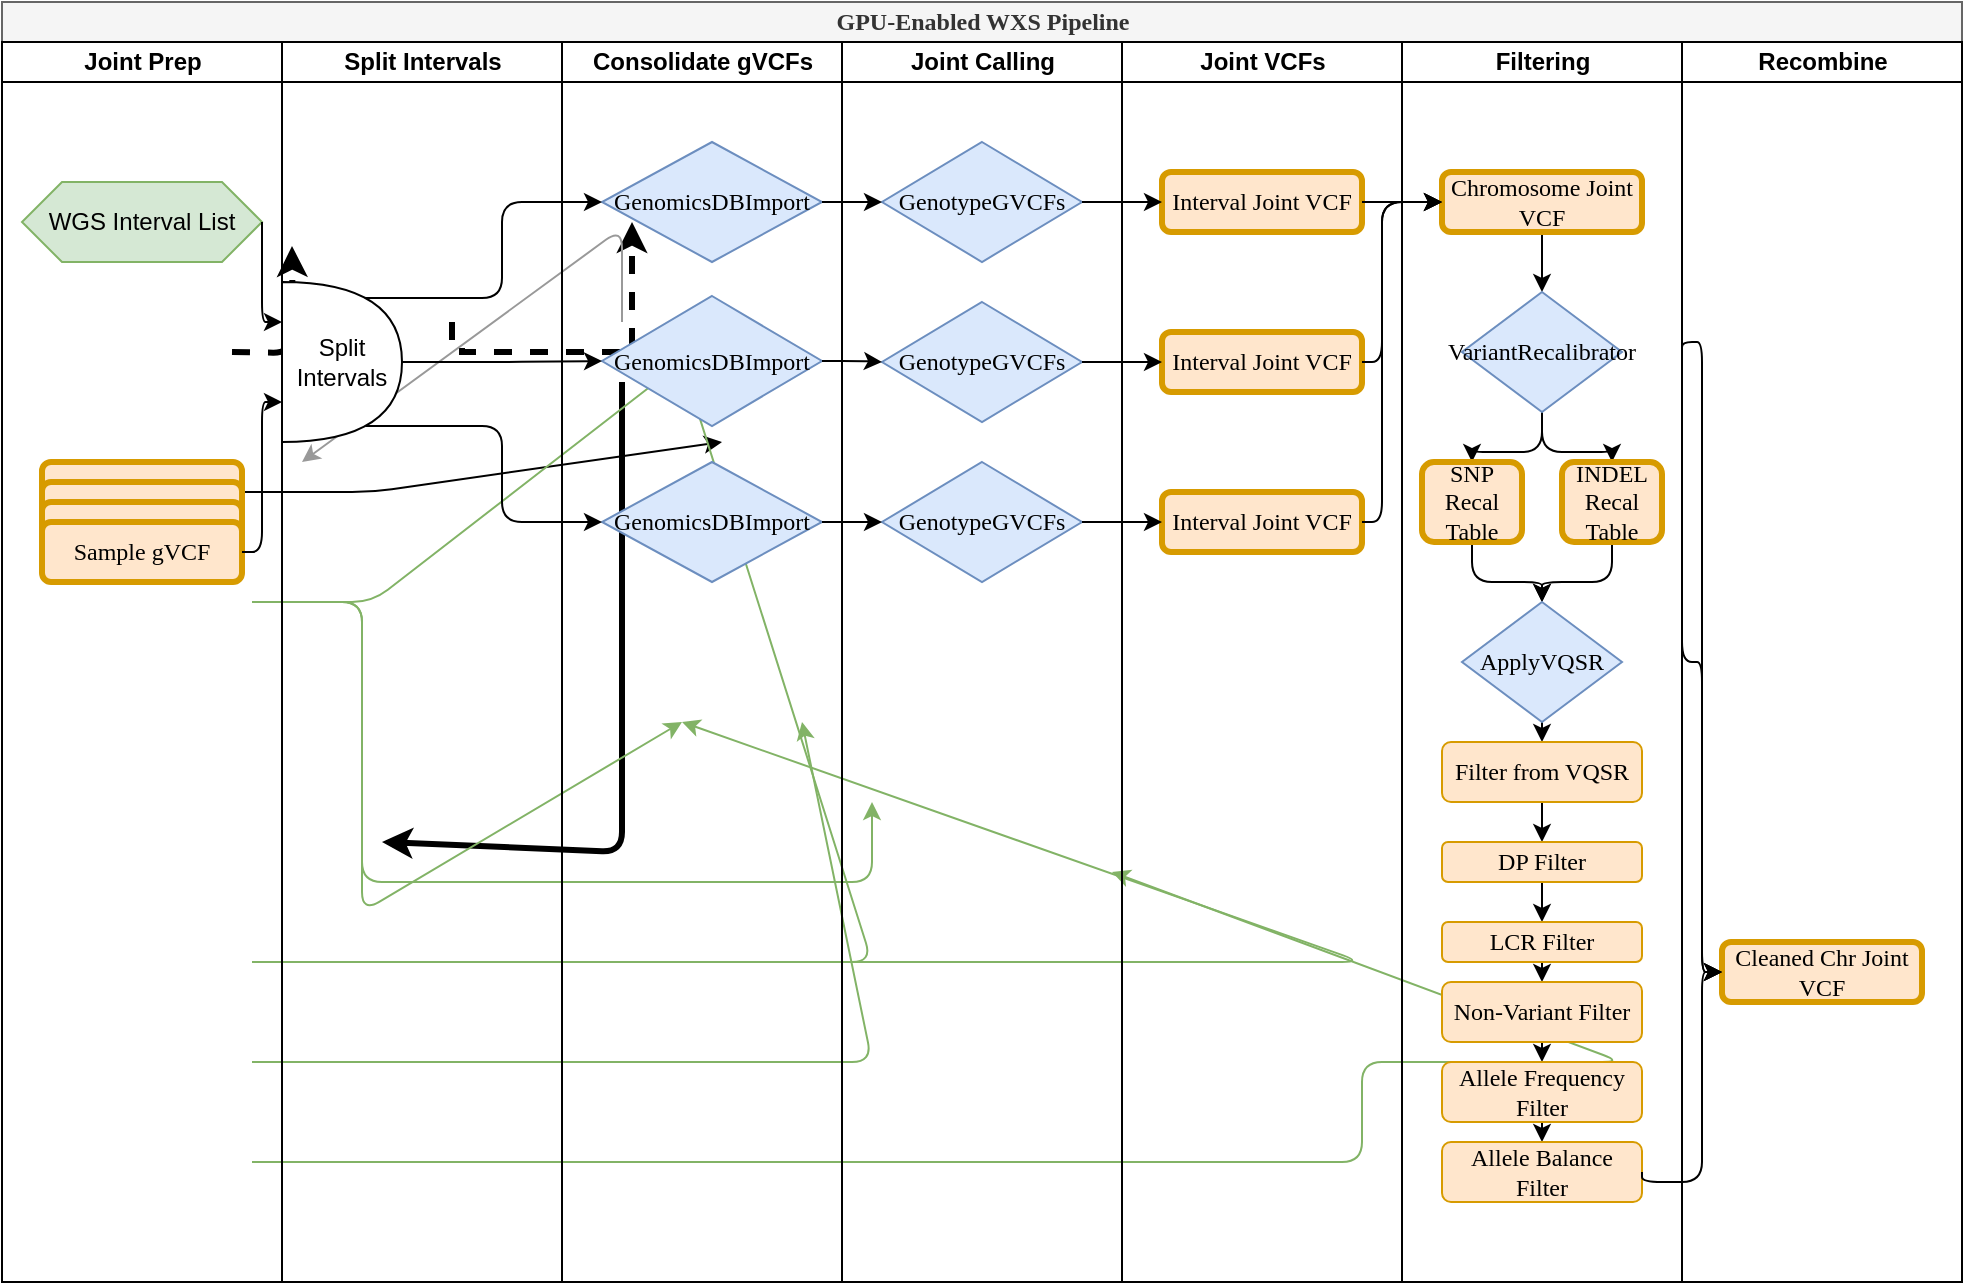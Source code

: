 <mxfile version="21.1.5" type="device">
  <diagram name="Page-1" id="74e2e168-ea6b-b213-b513-2b3c1d86103e">
    <mxGraphModel dx="2134" dy="432" grid="1" gridSize="10" guides="1" tooltips="1" connect="1" arrows="1" fold="1" page="1" pageScale="1" pageWidth="1100" pageHeight="850" background="none" math="0" shadow="0">
      <root>
        <mxCell id="0" />
        <mxCell id="1" parent="0" />
        <mxCell id="77e6c97f196da883-1" value="GPU-Enabled WXS Pipeline" style="swimlane;html=1;childLayout=stackLayout;startSize=20;rounded=0;shadow=0;labelBackgroundColor=none;strokeWidth=1;fontFamily=Verdana;fontSize=12;align=center;fillColor=#f5f5f5;fontColor=#333333;strokeColor=#666666;" parent="1" vertex="1">
          <mxGeometry x="-730" y="10" width="980" height="640" as="geometry" />
        </mxCell>
        <mxCell id="Nnj7Wq_yGs6EVmE-nwQ6-24" value="" style="edgeStyle=orthogonalEdgeStyle;rounded=0;orthogonalLoop=1;jettySize=auto;html=1;fillColor=#f5f5f5;strokeColor=#999999;" parent="77e6c97f196da883-1" target="Nnj7Wq_yGs6EVmE-nwQ6-23" edge="1">
          <mxGeometry relative="1" as="geometry">
            <mxPoint x="490" y="250" as="sourcePoint" />
          </mxGeometry>
        </mxCell>
        <mxCell id="Nnj7Wq_yGs6EVmE-nwQ6-13" value="" style="edgeStyle=orthogonalEdgeStyle;rounded=0;orthogonalLoop=1;jettySize=auto;html=1;strokeWidth=3;dashed=1;" parent="77e6c97f196da883-1" target="Nnj7Wq_yGs6EVmE-nwQ6-12" edge="1">
          <mxGeometry relative="1" as="geometry">
            <mxPoint x="225" y="217.5" as="sourcePoint" />
          </mxGeometry>
        </mxCell>
        <mxCell id="Nnj7Wq_yGs6EVmE-nwQ6-19" value="" style="edgeStyle=orthogonalEdgeStyle;rounded=0;orthogonalLoop=1;jettySize=auto;html=1;fillColor=#f5f5f5;strokeColor=#999999;exitX=1;exitY=0.5;exitDx=0;exitDy=0;" parent="77e6c97f196da883-1" target="77e6c97f196da883-12" edge="1">
          <mxGeometry relative="1" as="geometry">
            <mxPoint x="360" y="175" as="sourcePoint" />
          </mxGeometry>
        </mxCell>
        <mxCell id="Nnj7Wq_yGs6EVmE-nwQ6-26" value="" style="edgeStyle=orthogonalEdgeStyle;rounded=0;orthogonalLoop=1;jettySize=auto;html=1;strokeWidth=3;" parent="77e6c97f196da883-1" target="Nnj7Wq_yGs6EVmE-nwQ6-25" edge="1">
          <mxGeometry relative="1" as="geometry">
            <mxPoint x="490" y="360" as="sourcePoint" />
          </mxGeometry>
        </mxCell>
        <mxCell id="Nnj7Wq_yGs6EVmE-nwQ6-32" value="" style="edgeStyle=orthogonalEdgeStyle;rounded=0;orthogonalLoop=1;jettySize=auto;html=1;strokeColor=#999999;" parent="77e6c97f196da883-1" target="Nnj7Wq_yGs6EVmE-nwQ6-31" edge="1">
          <mxGeometry relative="1" as="geometry">
            <mxPoint x="475" y="112.5" as="sourcePoint" />
          </mxGeometry>
        </mxCell>
        <mxCell id="Nnj7Wq_yGs6EVmE-nwQ6-37" value="" style="edgeStyle=orthogonalEdgeStyle;rounded=1;orthogonalLoop=1;jettySize=auto;html=1;strokeWidth=3;" parent="77e6c97f196da883-1" target="77e6c97f196da883-15" edge="1">
          <mxGeometry relative="1" as="geometry">
            <mxPoint x="730" y="425" as="sourcePoint" />
          </mxGeometry>
        </mxCell>
        <mxCell id="Nnj7Wq_yGs6EVmE-nwQ6-18" value="" style="edgeStyle=orthogonalEdgeStyle;rounded=1;orthogonalLoop=1;jettySize=auto;html=1;entryX=0;entryY=0.5;entryDx=0;entryDy=0;strokeWidth=3;" parent="77e6c97f196da883-1" target="Nnj7Wq_yGs6EVmE-nwQ6-17" edge="1">
          <mxGeometry relative="1" as="geometry">
            <Array as="points">
              <mxPoint x="310" y="360" />
            </Array>
            <mxPoint x="310" y="190" as="sourcePoint" />
          </mxGeometry>
        </mxCell>
        <mxCell id="Nnj7Wq_yGs6EVmE-nwQ6-8" value="" style="endArrow=classic;html=1;rounded=1;exitX=1;exitY=0.5;exitDx=0;exitDy=0;entryX=0.5;entryY=1;entryDx=0;entryDy=0;" parent="77e6c97f196da883-1" target="Nnj7Wq_yGs6EVmE-nwQ6-5" edge="1">
          <mxGeometry width="50" height="50" relative="1" as="geometry">
            <mxPoint x="115" y="245" as="sourcePoint" />
            <mxPoint x="360" y="220" as="targetPoint" />
            <Array as="points">
              <mxPoint x="185" y="245" />
            </Array>
          </mxGeometry>
        </mxCell>
        <mxCell id="Nnj7Wq_yGs6EVmE-nwQ6-35" value="" style="endArrow=classic;html=1;rounded=1;exitX=0.5;exitY=1;exitDx=0;exitDy=0;entryX=0;entryY=0.5;entryDx=0;entryDy=0;strokeWidth=3;" parent="77e6c97f196da883-1" target="Nnj7Wq_yGs6EVmE-nwQ6-33" edge="1">
          <mxGeometry width="50" height="50" relative="1" as="geometry">
            <mxPoint x="310" y="190" as="sourcePoint" />
            <mxPoint x="190" y="420" as="targetPoint" />
            <Array as="points">
              <mxPoint x="310" y="425" />
            </Array>
          </mxGeometry>
        </mxCell>
        <mxCell id="Nnj7Wq_yGs6EVmE-nwQ6-34" value="" style="edgeStyle=orthogonalEdgeStyle;rounded=1;orthogonalLoop=1;jettySize=auto;html=1;strokeWidth=3;" parent="77e6c97f196da883-1" target="Nnj7Wq_yGs6EVmE-nwQ6-33" edge="1">
          <mxGeometry relative="1" as="geometry">
            <Array as="points">
              <mxPoint x="560" y="425" />
            </Array>
            <mxPoint x="560" y="375" as="sourcePoint" />
          </mxGeometry>
        </mxCell>
        <mxCell id="Nnj7Wq_yGs6EVmE-nwQ6-51" value="" style="edgeStyle=orthogonalEdgeStyle;rounded=1;orthogonalLoop=1;jettySize=auto;html=1;strokeWidth=3;dashed=1;" parent="77e6c97f196da883-1" target="Nnj7Wq_yGs6EVmE-nwQ6-5" edge="1">
          <mxGeometry relative="1" as="geometry">
            <mxPoint x="115" y="175" as="sourcePoint" />
          </mxGeometry>
        </mxCell>
        <mxCell id="Nnj7Wq_yGs6EVmE-nwQ6-57" value="" style="endArrow=classic;html=1;rounded=1;exitX=1;exitY=0.5;exitDx=0;exitDy=0;entryX=0.5;entryY=1;entryDx=0;entryDy=0;fillColor=#d5e8d4;strokeColor=#82b366;" parent="77e6c97f196da883-1" target="Nnj7Wq_yGs6EVmE-nwQ6-17" edge="1">
          <mxGeometry width="50" height="50" relative="1" as="geometry">
            <mxPoint x="125" y="480" as="sourcePoint" />
            <mxPoint x="340" y="180" as="targetPoint" />
            <Array as="points">
              <mxPoint x="435" y="480" />
            </Array>
          </mxGeometry>
        </mxCell>
        <mxCell id="Nnj7Wq_yGs6EVmE-nwQ6-58" value="" style="endArrow=classic;html=1;rounded=1;exitX=1;exitY=0.5;exitDx=0;exitDy=0;entryX=0.5;entryY=1;entryDx=0;entryDy=0;fillColor=#d5e8d4;strokeColor=#82b366;" parent="77e6c97f196da883-1" target="Nnj7Wq_yGs6EVmE-nwQ6-5" edge="1">
          <mxGeometry width="50" height="50" relative="1" as="geometry">
            <mxPoint x="125" y="300" as="sourcePoint" />
            <mxPoint x="340" y="180" as="targetPoint" />
            <Array as="points">
              <mxPoint x="185" y="300" />
            </Array>
          </mxGeometry>
        </mxCell>
        <mxCell id="Nnj7Wq_yGs6EVmE-nwQ6-59" value="" style="endArrow=classic;html=1;rounded=1;exitX=1;exitY=0.5;exitDx=0;exitDy=0;entryX=0.5;entryY=1;entryDx=0;entryDy=0;fillColor=#d5e8d4;strokeColor=#82b366;" parent="77e6c97f196da883-1" target="Nnj7Wq_yGs6EVmE-nwQ6-17" edge="1">
          <mxGeometry width="50" height="50" relative="1" as="geometry">
            <mxPoint x="125" y="300" as="sourcePoint" />
            <mxPoint x="435" y="400" as="targetPoint" />
            <Array as="points">
              <mxPoint x="180" y="300" />
              <mxPoint x="180" y="440" />
              <mxPoint x="435" y="440" />
            </Array>
          </mxGeometry>
        </mxCell>
        <mxCell id="Nnj7Wq_yGs6EVmE-nwQ6-60" value="" style="endArrow=classic;html=1;rounded=1;exitX=1;exitY=0.5;exitDx=0;exitDy=0;entryX=0.5;entryY=1;entryDx=0;entryDy=0;fillColor=#d5e8d4;strokeColor=#82b366;" parent="77e6c97f196da883-1" target="Nnj7Wq_yGs6EVmE-nwQ6-33" edge="1">
          <mxGeometry width="50" height="50" relative="1" as="geometry">
            <mxPoint x="125" y="300" as="sourcePoint" />
            <mxPoint x="340" y="360" as="targetPoint" />
            <Array as="points">
              <mxPoint x="180" y="300" />
              <mxPoint x="180" y="455" />
            </Array>
          </mxGeometry>
        </mxCell>
        <mxCell id="Nnj7Wq_yGs6EVmE-nwQ6-61" value="" style="endArrow=classic;html=1;rounded=1;exitX=1;exitY=0.5;exitDx=0;exitDy=0;entryX=0.5;entryY=1;entryDx=0;entryDy=0;fillColor=#d5e8d4;strokeColor=#82b366;" parent="77e6c97f196da883-1" target="Nnj7Wq_yGs6EVmE-nwQ6-33" edge="1">
          <mxGeometry width="50" height="50" relative="1" as="geometry">
            <mxPoint x="125" y="480" as="sourcePoint" />
            <mxPoint x="340" y="360" as="targetPoint" />
            <Array as="points">
              <mxPoint x="680" y="480" />
            </Array>
          </mxGeometry>
        </mxCell>
        <mxCell id="Nnj7Wq_yGs6EVmE-nwQ6-63" value="" style="endArrow=classic;html=1;rounded=1;strokeColor=#82b366;strokeWidth=1;fillColor=#d5e8d4;exitX=1;exitY=0.5;exitDx=0;exitDy=0;entryX=0.5;entryY=1;entryDx=0;entryDy=0;" parent="77e6c97f196da883-1" target="Nnj7Wq_yGs6EVmE-nwQ6-17" edge="1">
          <mxGeometry width="50" height="50" relative="1" as="geometry">
            <mxPoint x="125" y="530" as="sourcePoint" />
            <mxPoint x="400" y="360" as="targetPoint" />
            <Array as="points">
              <mxPoint x="435" y="530" />
            </Array>
          </mxGeometry>
        </mxCell>
        <mxCell id="Nnj7Wq_yGs6EVmE-nwQ6-67" value="" style="endArrow=classic;html=1;rounded=1;strokeColor=#82b366;strokeWidth=1;fillColor=#d5e8d4;exitX=1;exitY=0.5;exitDx=0;exitDy=0;entryX=0.5;entryY=1;entryDx=0;entryDy=0;" parent="77e6c97f196da883-1" target="Nnj7Wq_yGs6EVmE-nwQ6-64" edge="1">
          <mxGeometry width="50" height="50" relative="1" as="geometry">
            <mxPoint x="125" y="580" as="sourcePoint" />
            <mxPoint x="555" y="435" as="targetPoint" />
            <Array as="points">
              <mxPoint x="680" y="580" />
              <mxPoint x="680" y="530" />
              <mxPoint x="810" y="530" />
            </Array>
          </mxGeometry>
        </mxCell>
        <mxCell id="TSq1mU4a56lTS22iXald-2" value="" style="edgeStyle=orthogonalEdgeStyle;rounded=1;orthogonalLoop=1;jettySize=auto;html=1;strokeWidth=3;exitX=1;exitY=0.5;exitDx=0;exitDy=0;entryX=0;entryY=0.5;entryDx=0;entryDy=0;dashed=1;" parent="77e6c97f196da883-1" target="TSq1mU4a56lTS22iXald-4" edge="1">
          <mxGeometry relative="1" as="geometry">
            <mxPoint x="115" y="175" as="sourcePoint" />
            <mxPoint x="145" y="122" as="targetPoint" />
          </mxGeometry>
        </mxCell>
        <mxCell id="TSq1mU4a56lTS22iXald-5" value="" style="edgeStyle=orthogonalEdgeStyle;rounded=0;orthogonalLoop=1;jettySize=auto;html=1;strokeWidth=3;exitX=1;exitY=0.5;exitDx=0;exitDy=0;entryX=0;entryY=0.5;entryDx=0;entryDy=0;dashed=1;" parent="77e6c97f196da883-1" target="Nnj7Wq_yGs6EVmE-nwQ6-12" edge="1">
          <mxGeometry relative="1" as="geometry">
            <mxPoint x="225" y="160" as="sourcePoint" />
            <mxPoint x="315" y="110" as="targetPoint" />
            <Array as="points">
              <mxPoint x="225" y="170" />
              <mxPoint x="230" y="170" />
              <mxPoint x="230" y="175" />
            </Array>
          </mxGeometry>
        </mxCell>
        <mxCell id="Nnj7Wq_yGs6EVmE-nwQ6-30" value="" style="endArrow=classic;html=1;rounded=1;entryX=0;entryY=0.5;entryDx=0;entryDy=0;strokeColor=#999999;exitX=0.5;exitY=0;exitDx=0;exitDy=0;" parent="77e6c97f196da883-1" target="Nnj7Wq_yGs6EVmE-nwQ6-28" edge="1">
          <mxGeometry width="50" height="50" relative="1" as="geometry">
            <mxPoint x="310" y="160" as="sourcePoint" />
            <mxPoint x="150" y="230" as="targetPoint" />
            <Array as="points">
              <mxPoint x="310" y="113" />
            </Array>
          </mxGeometry>
        </mxCell>
        <mxCell id="xKvOOhsYieL9IacCuS3Y-6" value="Joint Prep" style="swimlane;html=1;startSize=20;" parent="77e6c97f196da883-1" vertex="1">
          <mxGeometry y="20" width="140" height="620" as="geometry" />
        </mxCell>
        <mxCell id="xKvOOhsYieL9IacCuS3Y-21" value="Sample gVCF" style="rounded=1;whiteSpace=wrap;html=1;shadow=0;labelBackgroundColor=none;strokeWidth=3;fontFamily=Verdana;fontSize=8;align=center;fillColor=#ffe6cc;strokeColor=#d79b00;" parent="xKvOOhsYieL9IacCuS3Y-6" vertex="1">
          <mxGeometry x="20" y="210" width="100" height="30" as="geometry" />
        </mxCell>
        <mxCell id="xKvOOhsYieL9IacCuS3Y-22" value="Sample gVCF" style="rounded=1;whiteSpace=wrap;html=1;shadow=0;labelBackgroundColor=none;strokeWidth=3;fontFamily=Verdana;fontSize=8;align=center;fillColor=#ffe6cc;strokeColor=#d79b00;" parent="xKvOOhsYieL9IacCuS3Y-6" vertex="1">
          <mxGeometry x="20" y="220" width="100" height="30" as="geometry" />
        </mxCell>
        <mxCell id="xKvOOhsYieL9IacCuS3Y-23" value="Sample gVCF" style="rounded=1;whiteSpace=wrap;html=1;shadow=0;labelBackgroundColor=none;strokeWidth=3;fontFamily=Verdana;fontSize=8;align=center;fillColor=#ffe6cc;strokeColor=#d79b00;" parent="xKvOOhsYieL9IacCuS3Y-6" vertex="1">
          <mxGeometry x="20" y="230" width="100" height="30" as="geometry" />
        </mxCell>
        <mxCell id="xKvOOhsYieL9IacCuS3Y-24" value="Sample gVCF" style="rounded=1;whiteSpace=wrap;html=1;shadow=0;labelBackgroundColor=none;strokeWidth=3;fontFamily=Verdana;fontSize=12;align=center;fillColor=#ffe6cc;strokeColor=#d79b00;" parent="xKvOOhsYieL9IacCuS3Y-6" vertex="1">
          <mxGeometry x="20" y="240" width="100" height="30" as="geometry" />
        </mxCell>
        <mxCell id="xKvOOhsYieL9IacCuS3Y-30" value="WGS Interval List" style="shape=hexagon;perimeter=hexagonPerimeter2;whiteSpace=wrap;html=1;fixedSize=1;fillColor=#d5e8d4;strokeColor=#82b366;" parent="xKvOOhsYieL9IacCuS3Y-6" vertex="1">
          <mxGeometry x="10" y="70" width="120" height="40" as="geometry" />
        </mxCell>
        <mxCell id="xKvOOhsYieL9IacCuS3Y-25" value="Split Intervals" style="swimlane;html=1;startSize=20;" parent="77e6c97f196da883-1" vertex="1">
          <mxGeometry x="140" y="20" width="140" height="620" as="geometry" />
        </mxCell>
        <mxCell id="xKvOOhsYieL9IacCuS3Y-116" value="Split Intervals" style="shape=or;whiteSpace=wrap;html=1;strokeWidth=1;" parent="xKvOOhsYieL9IacCuS3Y-25" vertex="1">
          <mxGeometry y="120" width="60" height="80" as="geometry" />
        </mxCell>
        <mxCell id="xKvOOhsYieL9IacCuS3Y-32" value="" style="edgeStyle=orthogonalEdgeStyle;rounded=1;orthogonalLoop=1;jettySize=auto;html=1;entryX=0;entryY=0.25;entryDx=0;entryDy=0;entryPerimeter=0;" parent="77e6c97f196da883-1" source="xKvOOhsYieL9IacCuS3Y-30" target="xKvOOhsYieL9IacCuS3Y-116" edge="1">
          <mxGeometry relative="1" as="geometry">
            <Array as="points">
              <mxPoint x="130" y="160" />
            </Array>
          </mxGeometry>
        </mxCell>
        <mxCell id="xKvOOhsYieL9IacCuS3Y-110" value="Consolidate gVCFs" style="swimlane;html=1;startSize=20;" parent="77e6c97f196da883-1" vertex="1">
          <mxGeometry x="280" y="20" width="140" height="620" as="geometry" />
        </mxCell>
        <mxCell id="xKvOOhsYieL9IacCuS3Y-111" value="GenomicsDBImport" style="rhombus;whiteSpace=wrap;html=1;rounded=0;shadow=0;labelBackgroundColor=none;strokeWidth=1;fontFamily=Verdana;fontSize=12;align=center;fillColor=#dae8fc;strokeColor=#6c8ebf;" parent="xKvOOhsYieL9IacCuS3Y-110" vertex="1">
          <mxGeometry x="20" y="50" width="110" height="60" as="geometry" />
        </mxCell>
        <mxCell id="xKvOOhsYieL9IacCuS3Y-113" value="GenomicsDBImport" style="rhombus;whiteSpace=wrap;html=1;rounded=0;shadow=0;labelBackgroundColor=none;strokeWidth=1;fontFamily=Verdana;fontSize=12;align=center;fillColor=#dae8fc;strokeColor=#6c8ebf;" parent="xKvOOhsYieL9IacCuS3Y-110" vertex="1">
          <mxGeometry x="20" y="127" width="110" height="65" as="geometry" />
        </mxCell>
        <mxCell id="xKvOOhsYieL9IacCuS3Y-115" value="GenomicsDBImport" style="rhombus;whiteSpace=wrap;html=1;rounded=0;shadow=0;labelBackgroundColor=none;strokeWidth=1;fontFamily=Verdana;fontSize=12;align=center;fillColor=#dae8fc;strokeColor=#6c8ebf;" parent="xKvOOhsYieL9IacCuS3Y-110" vertex="1">
          <mxGeometry x="20" y="210" width="110" height="60" as="geometry" />
        </mxCell>
        <mxCell id="xKvOOhsYieL9IacCuS3Y-112" value="Joint Calling" style="swimlane;html=1;startSize=20;" parent="77e6c97f196da883-1" vertex="1">
          <mxGeometry x="420" y="20" width="140" height="620" as="geometry" />
        </mxCell>
        <mxCell id="xKvOOhsYieL9IacCuS3Y-123" value="GenotypeGVCFs" style="rhombus;whiteSpace=wrap;html=1;rounded=0;shadow=0;labelBackgroundColor=none;strokeWidth=1;fontFamily=Verdana;fontSize=12;align=center;fillColor=#dae8fc;strokeColor=#6c8ebf;" parent="xKvOOhsYieL9IacCuS3Y-112" vertex="1">
          <mxGeometry x="20" y="50" width="100" height="60" as="geometry" />
        </mxCell>
        <mxCell id="xKvOOhsYieL9IacCuS3Y-124" value="GenotypeGVCFs" style="rhombus;whiteSpace=wrap;html=1;rounded=0;shadow=0;labelBackgroundColor=none;strokeWidth=1;fontFamily=Verdana;fontSize=12;align=center;fillColor=#dae8fc;strokeColor=#6c8ebf;" parent="xKvOOhsYieL9IacCuS3Y-112" vertex="1">
          <mxGeometry x="20" y="130" width="100" height="60" as="geometry" />
        </mxCell>
        <mxCell id="xKvOOhsYieL9IacCuS3Y-125" value="GenotypeGVCFs" style="rhombus;whiteSpace=wrap;html=1;rounded=0;shadow=0;labelBackgroundColor=none;strokeWidth=1;fontFamily=Verdana;fontSize=12;align=center;fillColor=#dae8fc;strokeColor=#6c8ebf;" parent="xKvOOhsYieL9IacCuS3Y-112" vertex="1">
          <mxGeometry x="20" y="210" width="100" height="60" as="geometry" />
        </mxCell>
        <mxCell id="xKvOOhsYieL9IacCuS3Y-114" value="Joint VCFs" style="swimlane;html=1;startSize=20;" parent="77e6c97f196da883-1" vertex="1">
          <mxGeometry x="560" y="20" width="140" height="620" as="geometry" />
        </mxCell>
        <mxCell id="xKvOOhsYieL9IacCuS3Y-130" value="Interval Joint VCF" style="rounded=1;whiteSpace=wrap;html=1;shadow=0;labelBackgroundColor=none;strokeWidth=3;fontFamily=Verdana;fontSize=12;align=center;fillColor=#ffe6cc;strokeColor=#d79b00;" parent="xKvOOhsYieL9IacCuS3Y-114" vertex="1">
          <mxGeometry x="20" y="65" width="100" height="30" as="geometry" />
        </mxCell>
        <mxCell id="xKvOOhsYieL9IacCuS3Y-132" value="Interval Joint VCF" style="rounded=1;whiteSpace=wrap;html=1;shadow=0;labelBackgroundColor=none;strokeWidth=3;fontFamily=Verdana;fontSize=12;align=center;fillColor=#ffe6cc;strokeColor=#d79b00;" parent="xKvOOhsYieL9IacCuS3Y-114" vertex="1">
          <mxGeometry x="20" y="225" width="100" height="30" as="geometry" />
        </mxCell>
        <mxCell id="xKvOOhsYieL9IacCuS3Y-131" value="Interval Joint VCF" style="rounded=1;whiteSpace=wrap;html=1;shadow=0;labelBackgroundColor=none;strokeWidth=3;fontFamily=Verdana;fontSize=12;align=center;fillColor=#ffe6cc;strokeColor=#d79b00;" parent="xKvOOhsYieL9IacCuS3Y-114" vertex="1">
          <mxGeometry x="20" y="145" width="100" height="30" as="geometry" />
        </mxCell>
        <mxCell id="xKvOOhsYieL9IacCuS3Y-117" value="" style="edgeStyle=orthogonalEdgeStyle;rounded=1;orthogonalLoop=1;jettySize=auto;html=1;entryX=0;entryY=0.75;entryDx=0;entryDy=0;entryPerimeter=0;exitX=1;exitY=0.5;exitDx=0;exitDy=0;" parent="77e6c97f196da883-1" source="xKvOOhsYieL9IacCuS3Y-24" target="xKvOOhsYieL9IacCuS3Y-116" edge="1">
          <mxGeometry relative="1" as="geometry">
            <mxPoint x="1040" y="260" as="sourcePoint" />
            <mxPoint x="1050" y="310" as="targetPoint" />
            <Array as="points">
              <mxPoint x="130" y="275" />
              <mxPoint x="130" y="200" />
            </Array>
          </mxGeometry>
        </mxCell>
        <mxCell id="xKvOOhsYieL9IacCuS3Y-126" value="" style="edgeStyle=orthogonalEdgeStyle;rounded=1;orthogonalLoop=1;jettySize=auto;html=1;" parent="77e6c97f196da883-1" source="xKvOOhsYieL9IacCuS3Y-111" target="xKvOOhsYieL9IacCuS3Y-123" edge="1">
          <mxGeometry relative="1" as="geometry" />
        </mxCell>
        <mxCell id="xKvOOhsYieL9IacCuS3Y-127" value="" style="edgeStyle=orthogonalEdgeStyle;rounded=1;orthogonalLoop=1;jettySize=auto;html=1;" parent="77e6c97f196da883-1" source="xKvOOhsYieL9IacCuS3Y-113" target="xKvOOhsYieL9IacCuS3Y-124" edge="1">
          <mxGeometry relative="1" as="geometry" />
        </mxCell>
        <mxCell id="xKvOOhsYieL9IacCuS3Y-128" value="" style="edgeStyle=orthogonalEdgeStyle;rounded=1;orthogonalLoop=1;jettySize=auto;html=1;" parent="77e6c97f196da883-1" source="xKvOOhsYieL9IacCuS3Y-115" target="xKvOOhsYieL9IacCuS3Y-125" edge="1">
          <mxGeometry relative="1" as="geometry" />
        </mxCell>
        <mxCell id="xKvOOhsYieL9IacCuS3Y-133" value="" style="edgeStyle=orthogonalEdgeStyle;rounded=1;orthogonalLoop=1;jettySize=auto;html=1;" parent="77e6c97f196da883-1" source="xKvOOhsYieL9IacCuS3Y-123" target="xKvOOhsYieL9IacCuS3Y-130" edge="1">
          <mxGeometry relative="1" as="geometry" />
        </mxCell>
        <mxCell id="xKvOOhsYieL9IacCuS3Y-134" value="" style="edgeStyle=orthogonalEdgeStyle;rounded=1;orthogonalLoop=1;jettySize=auto;html=1;" parent="77e6c97f196da883-1" source="xKvOOhsYieL9IacCuS3Y-124" target="xKvOOhsYieL9IacCuS3Y-131" edge="1">
          <mxGeometry relative="1" as="geometry" />
        </mxCell>
        <mxCell id="xKvOOhsYieL9IacCuS3Y-135" value="" style="edgeStyle=orthogonalEdgeStyle;rounded=1;orthogonalLoop=1;jettySize=auto;html=1;" parent="77e6c97f196da883-1" source="xKvOOhsYieL9IacCuS3Y-125" target="xKvOOhsYieL9IacCuS3Y-132" edge="1">
          <mxGeometry relative="1" as="geometry" />
        </mxCell>
        <mxCell id="xKvOOhsYieL9IacCuS3Y-136" value="Filtering" style="swimlane;html=1;startSize=20;" parent="77e6c97f196da883-1" vertex="1">
          <mxGeometry x="700" y="20" width="140" height="620" as="geometry" />
        </mxCell>
        <mxCell id="xKvOOhsYieL9IacCuS3Y-146" value="" style="edgeStyle=orthogonalEdgeStyle;rounded=1;orthogonalLoop=1;jettySize=auto;html=1;" parent="xKvOOhsYieL9IacCuS3Y-136" source="xKvOOhsYieL9IacCuS3Y-137" target="xKvOOhsYieL9IacCuS3Y-145" edge="1">
          <mxGeometry relative="1" as="geometry" />
        </mxCell>
        <mxCell id="xKvOOhsYieL9IacCuS3Y-137" value="Chromosome Joint VCF" style="rounded=1;whiteSpace=wrap;html=1;shadow=0;labelBackgroundColor=none;strokeWidth=3;fontFamily=Verdana;fontSize=12;align=center;fillColor=#ffe6cc;strokeColor=#d79b00;" parent="xKvOOhsYieL9IacCuS3Y-136" vertex="1">
          <mxGeometry x="20" y="65" width="100" height="30" as="geometry" />
        </mxCell>
        <mxCell id="xKvOOhsYieL9IacCuS3Y-149" style="edgeStyle=orthogonalEdgeStyle;rounded=1;orthogonalLoop=1;jettySize=auto;html=1;exitX=0.5;exitY=1;exitDx=0;exitDy=0;entryX=0.5;entryY=0;entryDx=0;entryDy=0;" parent="xKvOOhsYieL9IacCuS3Y-136" source="xKvOOhsYieL9IacCuS3Y-145" target="xKvOOhsYieL9IacCuS3Y-147" edge="1">
          <mxGeometry relative="1" as="geometry" />
        </mxCell>
        <mxCell id="xKvOOhsYieL9IacCuS3Y-150" style="edgeStyle=orthogonalEdgeStyle;rounded=1;orthogonalLoop=1;jettySize=auto;html=1;exitX=0.5;exitY=1;exitDx=0;exitDy=0;entryX=0.5;entryY=0;entryDx=0;entryDy=0;" parent="xKvOOhsYieL9IacCuS3Y-136" source="xKvOOhsYieL9IacCuS3Y-145" target="xKvOOhsYieL9IacCuS3Y-148" edge="1">
          <mxGeometry relative="1" as="geometry" />
        </mxCell>
        <mxCell id="xKvOOhsYieL9IacCuS3Y-145" value="VariantRecalibrator" style="rhombus;whiteSpace=wrap;html=1;rounded=0;shadow=0;labelBackgroundColor=none;strokeWidth=1;fontFamily=Verdana;fontSize=12;align=center;fillColor=#dae8fc;strokeColor=#6c8ebf;" parent="xKvOOhsYieL9IacCuS3Y-136" vertex="1">
          <mxGeometry x="30" y="125" width="80" height="60" as="geometry" />
        </mxCell>
        <mxCell id="xKvOOhsYieL9IacCuS3Y-152" value="" style="edgeStyle=orthogonalEdgeStyle;rounded=1;orthogonalLoop=1;jettySize=auto;html=1;" parent="xKvOOhsYieL9IacCuS3Y-136" source="xKvOOhsYieL9IacCuS3Y-147" target="xKvOOhsYieL9IacCuS3Y-151" edge="1">
          <mxGeometry relative="1" as="geometry" />
        </mxCell>
        <mxCell id="xKvOOhsYieL9IacCuS3Y-147" value="SNP Recal Table" style="rounded=1;whiteSpace=wrap;html=1;shadow=0;labelBackgroundColor=none;strokeWidth=3;fontFamily=Verdana;fontSize=12;align=center;fillColor=#ffe6cc;strokeColor=#d79b00;" parent="xKvOOhsYieL9IacCuS3Y-136" vertex="1">
          <mxGeometry x="10" y="210" width="50" height="40" as="geometry" />
        </mxCell>
        <mxCell id="xKvOOhsYieL9IacCuS3Y-153" value="" style="edgeStyle=orthogonalEdgeStyle;rounded=1;orthogonalLoop=1;jettySize=auto;html=1;" parent="xKvOOhsYieL9IacCuS3Y-136" source="xKvOOhsYieL9IacCuS3Y-148" target="xKvOOhsYieL9IacCuS3Y-151" edge="1">
          <mxGeometry relative="1" as="geometry" />
        </mxCell>
        <mxCell id="xKvOOhsYieL9IacCuS3Y-148" value="INDEL Recal Table" style="rounded=1;whiteSpace=wrap;html=1;shadow=0;labelBackgroundColor=none;strokeWidth=3;fontFamily=Verdana;fontSize=12;align=center;fillColor=#ffe6cc;strokeColor=#d79b00;" parent="xKvOOhsYieL9IacCuS3Y-136" vertex="1">
          <mxGeometry x="80" y="210" width="50" height="40" as="geometry" />
        </mxCell>
        <mxCell id="xKvOOhsYieL9IacCuS3Y-161" style="edgeStyle=orthogonalEdgeStyle;rounded=1;orthogonalLoop=1;jettySize=auto;html=1;exitX=0.5;exitY=1;exitDx=0;exitDy=0;entryX=0.5;entryY=0;entryDx=0;entryDy=0;" parent="xKvOOhsYieL9IacCuS3Y-136" source="xKvOOhsYieL9IacCuS3Y-151" target="xKvOOhsYieL9IacCuS3Y-154" edge="1">
          <mxGeometry relative="1" as="geometry" />
        </mxCell>
        <mxCell id="xKvOOhsYieL9IacCuS3Y-151" value="ApplyVQSR" style="rhombus;whiteSpace=wrap;html=1;rounded=0;shadow=0;labelBackgroundColor=none;strokeWidth=1;fontFamily=Verdana;fontSize=12;align=center;fillColor=#dae8fc;strokeColor=#6c8ebf;" parent="xKvOOhsYieL9IacCuS3Y-136" vertex="1">
          <mxGeometry x="30" y="280" width="80" height="60" as="geometry" />
        </mxCell>
        <mxCell id="xKvOOhsYieL9IacCuS3Y-162" style="edgeStyle=orthogonalEdgeStyle;rounded=1;orthogonalLoop=1;jettySize=auto;html=1;exitX=0.5;exitY=1;exitDx=0;exitDy=0;entryX=0.5;entryY=0;entryDx=0;entryDy=0;" parent="xKvOOhsYieL9IacCuS3Y-136" source="xKvOOhsYieL9IacCuS3Y-154" target="xKvOOhsYieL9IacCuS3Y-155" edge="1">
          <mxGeometry relative="1" as="geometry" />
        </mxCell>
        <mxCell id="xKvOOhsYieL9IacCuS3Y-154" value="Filter from VQSR" style="rounded=1;whiteSpace=wrap;html=1;shadow=0;labelBackgroundColor=none;strokeWidth=1;fontFamily=Verdana;fontSize=12;align=center;fillColor=#ffe6cc;strokeColor=#d79b00;" parent="xKvOOhsYieL9IacCuS3Y-136" vertex="1">
          <mxGeometry x="20" y="350" width="100" height="30" as="geometry" />
        </mxCell>
        <mxCell id="xKvOOhsYieL9IacCuS3Y-163" style="edgeStyle=orthogonalEdgeStyle;rounded=1;orthogonalLoop=1;jettySize=auto;html=1;exitX=0.5;exitY=1;exitDx=0;exitDy=0;entryX=0.5;entryY=0;entryDx=0;entryDy=0;" parent="xKvOOhsYieL9IacCuS3Y-136" source="xKvOOhsYieL9IacCuS3Y-155" target="xKvOOhsYieL9IacCuS3Y-156" edge="1">
          <mxGeometry relative="1" as="geometry" />
        </mxCell>
        <mxCell id="xKvOOhsYieL9IacCuS3Y-155" value="DP Filter" style="rounded=1;whiteSpace=wrap;html=1;shadow=0;labelBackgroundColor=none;strokeWidth=1;fontFamily=Verdana;fontSize=12;align=center;fillColor=#ffe6cc;strokeColor=#d79b00;" parent="xKvOOhsYieL9IacCuS3Y-136" vertex="1">
          <mxGeometry x="20" y="400" width="100" height="20" as="geometry" />
        </mxCell>
        <mxCell id="xKvOOhsYieL9IacCuS3Y-164" style="edgeStyle=orthogonalEdgeStyle;rounded=1;orthogonalLoop=1;jettySize=auto;html=1;exitX=0.5;exitY=1;exitDx=0;exitDy=0;entryX=0.5;entryY=0;entryDx=0;entryDy=0;" parent="xKvOOhsYieL9IacCuS3Y-136" source="xKvOOhsYieL9IacCuS3Y-156" target="xKvOOhsYieL9IacCuS3Y-157" edge="1">
          <mxGeometry relative="1" as="geometry" />
        </mxCell>
        <mxCell id="xKvOOhsYieL9IacCuS3Y-156" value="LCR Filter" style="rounded=1;whiteSpace=wrap;html=1;shadow=0;labelBackgroundColor=none;strokeWidth=1;fontFamily=Verdana;fontSize=12;align=center;fillColor=#ffe6cc;strokeColor=#d79b00;" parent="xKvOOhsYieL9IacCuS3Y-136" vertex="1">
          <mxGeometry x="20" y="440" width="100" height="20" as="geometry" />
        </mxCell>
        <mxCell id="xKvOOhsYieL9IacCuS3Y-165" style="edgeStyle=orthogonalEdgeStyle;rounded=1;orthogonalLoop=1;jettySize=auto;html=1;exitX=0.5;exitY=1;exitDx=0;exitDy=0;entryX=0.5;entryY=0;entryDx=0;entryDy=0;" parent="xKvOOhsYieL9IacCuS3Y-136" source="xKvOOhsYieL9IacCuS3Y-157" target="xKvOOhsYieL9IacCuS3Y-158" edge="1">
          <mxGeometry relative="1" as="geometry" />
        </mxCell>
        <mxCell id="xKvOOhsYieL9IacCuS3Y-157" value="Non-Variant Filter" style="rounded=1;whiteSpace=wrap;html=1;shadow=0;labelBackgroundColor=none;strokeWidth=1;fontFamily=Verdana;fontSize=12;align=center;fillColor=#ffe6cc;strokeColor=#d79b00;" parent="xKvOOhsYieL9IacCuS3Y-136" vertex="1">
          <mxGeometry x="20" y="470" width="100" height="30" as="geometry" />
        </mxCell>
        <mxCell id="xKvOOhsYieL9IacCuS3Y-166" style="edgeStyle=orthogonalEdgeStyle;rounded=1;orthogonalLoop=1;jettySize=auto;html=1;exitX=0.5;exitY=1;exitDx=0;exitDy=0;entryX=0.5;entryY=0;entryDx=0;entryDy=0;" parent="xKvOOhsYieL9IacCuS3Y-136" source="xKvOOhsYieL9IacCuS3Y-158" target="xKvOOhsYieL9IacCuS3Y-159" edge="1">
          <mxGeometry relative="1" as="geometry" />
        </mxCell>
        <mxCell id="xKvOOhsYieL9IacCuS3Y-158" value="Allele Frequency Filter" style="rounded=1;whiteSpace=wrap;html=1;shadow=0;labelBackgroundColor=none;strokeWidth=1;fontFamily=Verdana;fontSize=12;align=center;fillColor=#ffe6cc;strokeColor=#d79b00;" parent="xKvOOhsYieL9IacCuS3Y-136" vertex="1">
          <mxGeometry x="20" y="510" width="100" height="30" as="geometry" />
        </mxCell>
        <mxCell id="xKvOOhsYieL9IacCuS3Y-159" value="Allele Balance Filter" style="rounded=1;whiteSpace=wrap;html=1;shadow=0;labelBackgroundColor=none;strokeWidth=1;fontFamily=Verdana;fontSize=12;align=center;fillColor=#ffe6cc;strokeColor=#d79b00;" parent="xKvOOhsYieL9IacCuS3Y-136" vertex="1">
          <mxGeometry x="20" y="550" width="100" height="30" as="geometry" />
        </mxCell>
        <mxCell id="xKvOOhsYieL9IacCuS3Y-140" value="" style="edgeStyle=orthogonalEdgeStyle;rounded=1;orthogonalLoop=1;jettySize=auto;html=1;" parent="77e6c97f196da883-1" source="xKvOOhsYieL9IacCuS3Y-130" target="xKvOOhsYieL9IacCuS3Y-137" edge="1">
          <mxGeometry relative="1" as="geometry" />
        </mxCell>
        <mxCell id="xKvOOhsYieL9IacCuS3Y-167" value="Recombine" style="swimlane;html=1;startSize=20;" parent="77e6c97f196da883-1" vertex="1">
          <mxGeometry x="840" y="20" width="140" height="620" as="geometry" />
        </mxCell>
        <mxCell id="xKvOOhsYieL9IacCuS3Y-190" value="Cleaned Chr Joint VCF" style="rounded=1;whiteSpace=wrap;html=1;shadow=0;labelBackgroundColor=none;strokeWidth=3;fontFamily=Verdana;fontSize=12;align=center;fillColor=#ffe6cc;strokeColor=#d79b00;" parent="xKvOOhsYieL9IacCuS3Y-167" vertex="1">
          <mxGeometry x="20" y="450" width="100" height="30" as="geometry" />
        </mxCell>
        <mxCell id="xKvOOhsYieL9IacCuS3Y-192" style="edgeStyle=orthogonalEdgeStyle;rounded=1;orthogonalLoop=1;jettySize=auto;html=1;entryX=0;entryY=0.5;entryDx=0;entryDy=0;" parent="xKvOOhsYieL9IacCuS3Y-167" target="xKvOOhsYieL9IacCuS3Y-190" edge="1">
          <mxGeometry relative="1" as="geometry">
            <mxPoint x="70" y="330" as="targetPoint" />
            <mxPoint y="240" as="sourcePoint" />
            <Array as="points">
              <mxPoint x="10" y="310" />
              <mxPoint x="10" y="465" />
            </Array>
          </mxGeometry>
        </mxCell>
        <mxCell id="xKvOOhsYieL9IacCuS3Y-193" style="edgeStyle=orthogonalEdgeStyle;rounded=1;orthogonalLoop=1;jettySize=auto;html=1;exitX=0;exitY=0.25;exitDx=0;exitDy=0;entryX=0;entryY=0.5;entryDx=0;entryDy=0;" parent="xKvOOhsYieL9IacCuS3Y-167" source="xKvOOhsYieL9IacCuS3Y-167" target="xKvOOhsYieL9IacCuS3Y-190" edge="1">
          <mxGeometry relative="1" as="geometry">
            <mxPoint x="80" y="305" as="targetPoint" />
            <mxPoint x="60" y="150" as="sourcePoint" />
            <Array as="points">
              <mxPoint y="150" />
              <mxPoint x="10" y="150" />
              <mxPoint x="10" y="465" />
            </Array>
          </mxGeometry>
        </mxCell>
        <mxCell id="xKvOOhsYieL9IacCuS3Y-191" style="edgeStyle=orthogonalEdgeStyle;rounded=1;orthogonalLoop=1;jettySize=auto;html=1;exitX=1;exitY=0.5;exitDx=0;exitDy=0;entryX=0;entryY=0.5;entryDx=0;entryDy=0;" parent="77e6c97f196da883-1" source="xKvOOhsYieL9IacCuS3Y-159" target="xKvOOhsYieL9IacCuS3Y-190" edge="1">
          <mxGeometry relative="1" as="geometry">
            <Array as="points">
              <mxPoint x="820" y="590" />
              <mxPoint x="850" y="590" />
              <mxPoint x="850" y="485" />
            </Array>
          </mxGeometry>
        </mxCell>
        <mxCell id="6bDRXCBrTSoavjDhb9g9-2" value="" style="edgeStyle=orthogonalEdgeStyle;rounded=1;orthogonalLoop=1;jettySize=auto;html=1;exitX=1;exitY=0.5;exitDx=0;exitDy=0;entryX=0;entryY=0.5;entryDx=0;entryDy=0;" edge="1" parent="77e6c97f196da883-1" source="xKvOOhsYieL9IacCuS3Y-132" target="xKvOOhsYieL9IacCuS3Y-137">
          <mxGeometry relative="1" as="geometry">
            <mxPoint x="630" y="300" as="sourcePoint" />
            <mxPoint x="660" y="300" as="targetPoint" />
            <Array as="points">
              <mxPoint x="690" y="260" />
              <mxPoint x="690" y="100" />
            </Array>
          </mxGeometry>
        </mxCell>
        <mxCell id="6bDRXCBrTSoavjDhb9g9-3" value="" style="edgeStyle=orthogonalEdgeStyle;rounded=1;orthogonalLoop=1;jettySize=auto;html=1;entryX=0;entryY=0.5;entryDx=0;entryDy=0;exitX=1;exitY=0.5;exitDx=0;exitDy=0;" edge="1" parent="77e6c97f196da883-1" source="xKvOOhsYieL9IacCuS3Y-131" target="xKvOOhsYieL9IacCuS3Y-137">
          <mxGeometry relative="1" as="geometry">
            <mxPoint x="620" y="405" as="sourcePoint" />
            <mxPoint x="660" y="245" as="targetPoint" />
            <Array as="points">
              <mxPoint x="690" y="180" />
              <mxPoint x="690" y="100" />
            </Array>
          </mxGeometry>
        </mxCell>
        <mxCell id="6bDRXCBrTSoavjDhb9g9-4" value="" style="edgeStyle=orthogonalEdgeStyle;rounded=1;orthogonalLoop=1;jettySize=auto;html=1;exitX=0.7;exitY=0.1;exitDx=0;exitDy=0;exitPerimeter=0;entryX=0;entryY=0.5;entryDx=0;entryDy=0;" edge="1" parent="77e6c97f196da883-1" source="xKvOOhsYieL9IacCuS3Y-116" target="xKvOOhsYieL9IacCuS3Y-111">
          <mxGeometry relative="1" as="geometry">
            <mxPoint x="180" y="290" as="sourcePoint" />
            <mxPoint x="210" y="290" as="targetPoint" />
          </mxGeometry>
        </mxCell>
        <mxCell id="6bDRXCBrTSoavjDhb9g9-5" value="" style="edgeStyle=orthogonalEdgeStyle;rounded=1;orthogonalLoop=1;jettySize=auto;html=1;exitX=1;exitY=0.5;exitDx=0;exitDy=0;exitPerimeter=0;entryX=0;entryY=0.5;entryDx=0;entryDy=0;" edge="1" parent="77e6c97f196da883-1" source="xKvOOhsYieL9IacCuS3Y-116" target="xKvOOhsYieL9IacCuS3Y-113">
          <mxGeometry relative="1" as="geometry">
            <mxPoint x="230" y="200" as="sourcePoint" />
            <mxPoint x="348" y="152" as="targetPoint" />
          </mxGeometry>
        </mxCell>
        <mxCell id="6bDRXCBrTSoavjDhb9g9-6" value="" style="edgeStyle=orthogonalEdgeStyle;rounded=1;orthogonalLoop=1;jettySize=auto;html=1;exitX=0.7;exitY=0.9;exitDx=0;exitDy=0;exitPerimeter=0;entryX=0;entryY=0.5;entryDx=0;entryDy=0;" edge="1" parent="77e6c97f196da883-1" source="xKvOOhsYieL9IacCuS3Y-116" target="xKvOOhsYieL9IacCuS3Y-115">
          <mxGeometry relative="1" as="geometry">
            <mxPoint x="240" y="240" as="sourcePoint" />
            <mxPoint x="358" y="192" as="targetPoint" />
          </mxGeometry>
        </mxCell>
        <mxCell id="xKvOOhsYieL9IacCuS3Y-1" style="edgeStyle=orthogonalEdgeStyle;rounded=0;orthogonalLoop=1;jettySize=auto;html=1;exitX=1;exitY=0.5;exitDx=0;exitDy=0;" parent="1" edge="1">
          <mxGeometry relative="1" as="geometry">
            <mxPoint x="215" y="155" as="targetPoint" />
            <mxPoint x="215" y="155" as="sourcePoint" />
          </mxGeometry>
        </mxCell>
      </root>
    </mxGraphModel>
  </diagram>
</mxfile>
